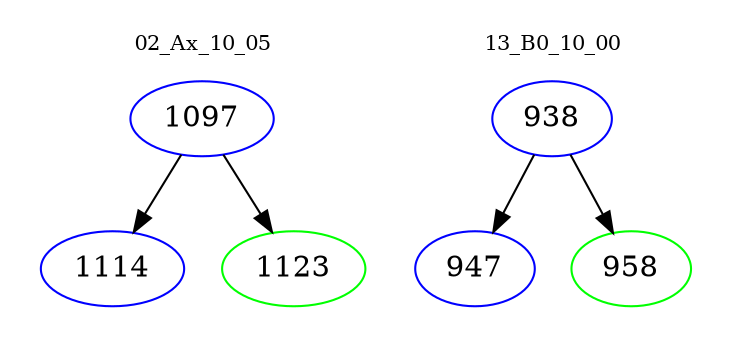 digraph{
subgraph cluster_0 {
color = white
label = "02_Ax_10_05";
fontsize=10;
T0_1097 [label="1097", color="blue"]
T0_1097 -> T0_1114 [color="black"]
T0_1114 [label="1114", color="blue"]
T0_1097 -> T0_1123 [color="black"]
T0_1123 [label="1123", color="green"]
}
subgraph cluster_1 {
color = white
label = "13_B0_10_00";
fontsize=10;
T1_938 [label="938", color="blue"]
T1_938 -> T1_947 [color="black"]
T1_947 [label="947", color="blue"]
T1_938 -> T1_958 [color="black"]
T1_958 [label="958", color="green"]
}
}
